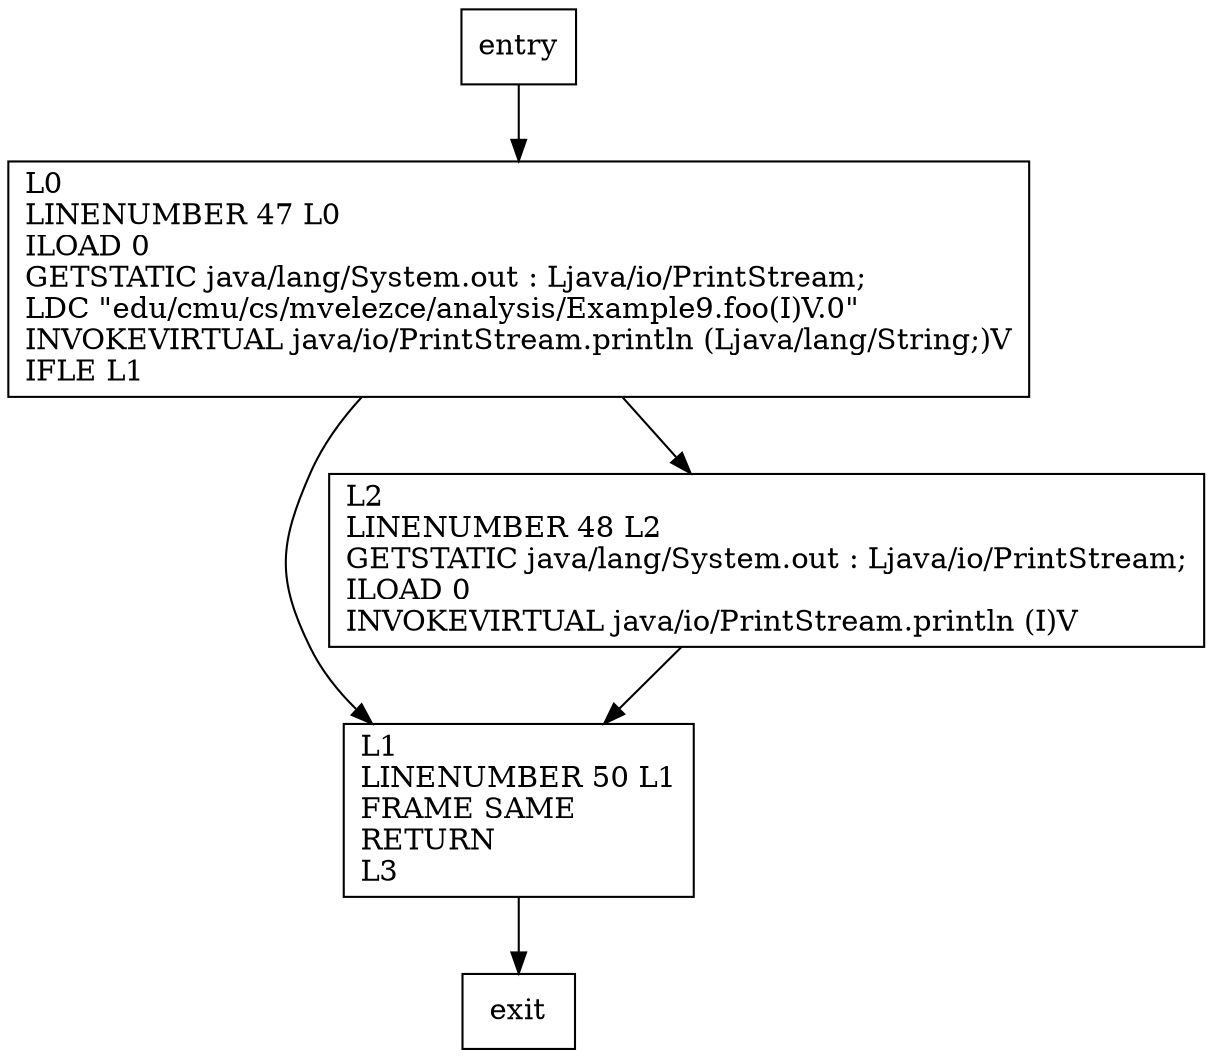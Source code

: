 digraph foo {
node [shape=record];
1928621590 [label="L1\lLINENUMBER 50 L1\lFRAME SAME\lRETURN\lL3\l"];
1016162524 [label="L2\lLINENUMBER 48 L2\lGETSTATIC java/lang/System.out : Ljava/io/PrintStream;\lILOAD 0\lINVOKEVIRTUAL java/io/PrintStream.println (I)V\l"];
1233505227 [label="L0\lLINENUMBER 47 L0\lILOAD 0\lGETSTATIC java/lang/System.out : Ljava/io/PrintStream;\lLDC \"edu/cmu/cs/mvelezce/analysis/Example9.foo(I)V.0\"\lINVOKEVIRTUAL java/io/PrintStream.println (Ljava/lang/String;)V\lIFLE L1\l"];
entry;
exit;
entry -> 1233505227;
1928621590 -> exit;
1016162524 -> 1928621590;
1233505227 -> 1928621590;
1233505227 -> 1016162524;
}

